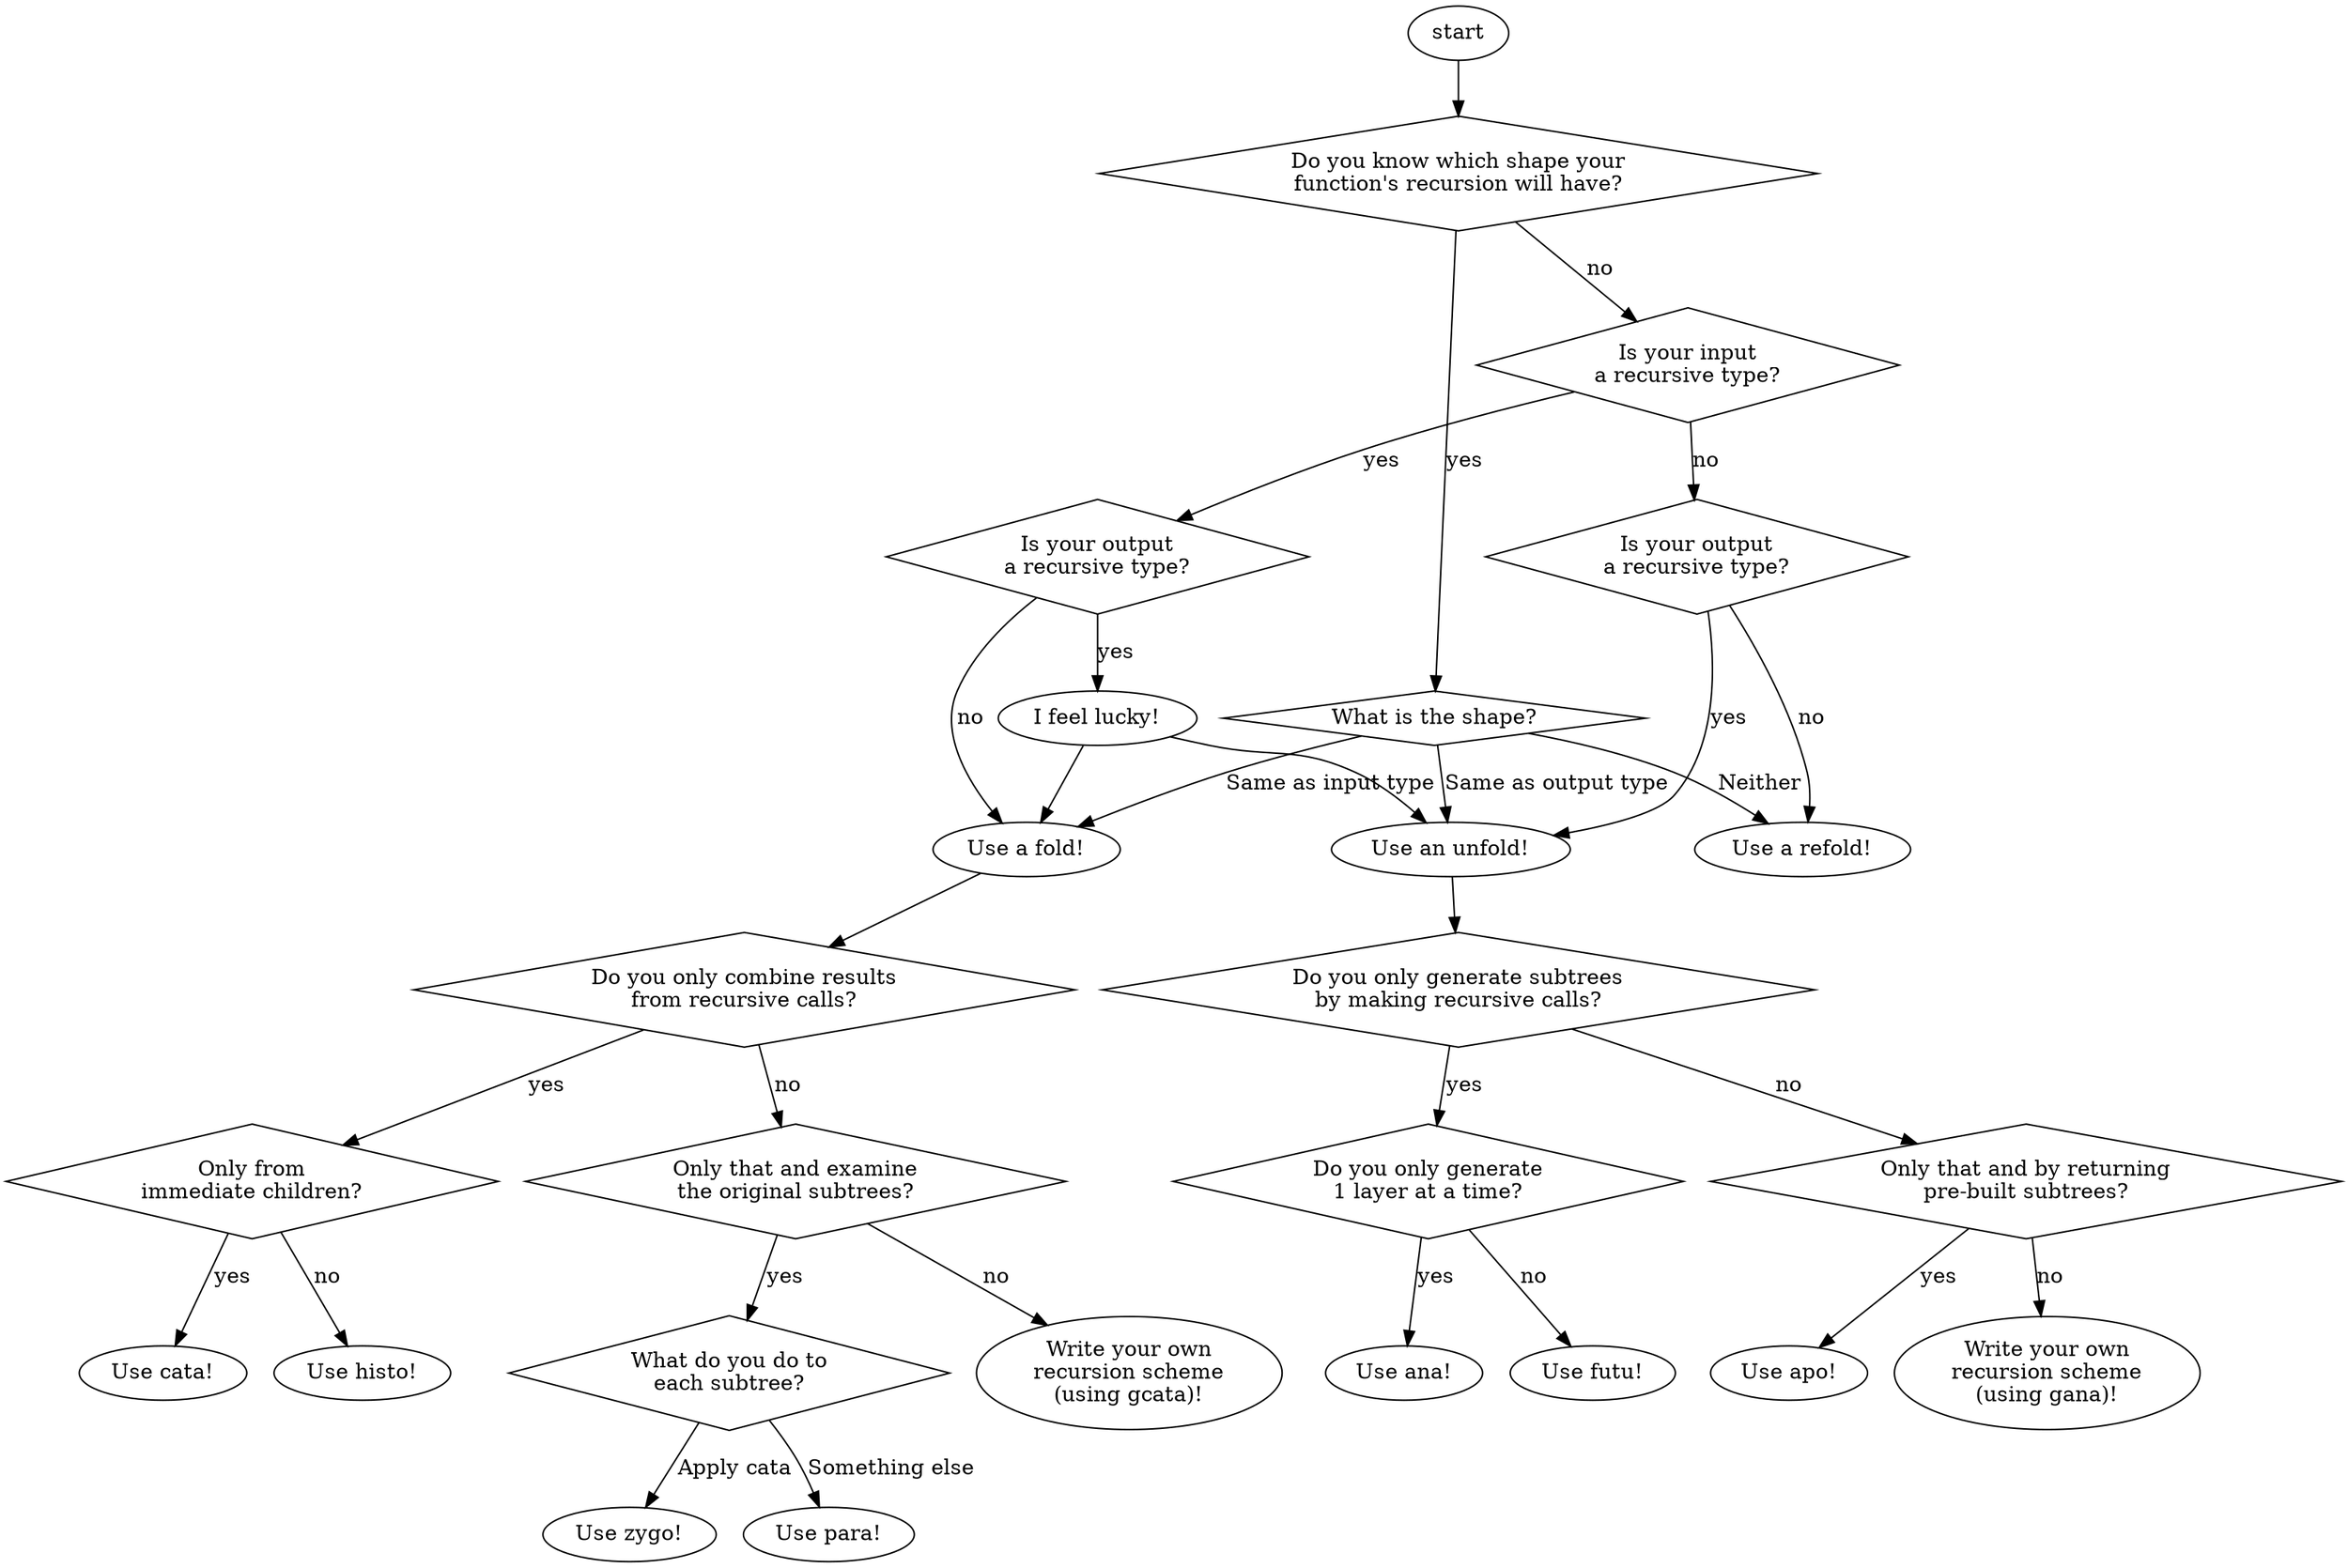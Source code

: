 digraph {
  decision1 [label="Is your input\na recursive type?"];
  decision1_1 [label="Is your output\na recursive type?"];
  decision1_2 [label="Is your output\na recursive type?"];
  choose_either [label="I feel lucky!"];
  start_folds [label="Use a fold!"];
  start_unfolds [label="Use an unfold!"];
  start_refolds [label="Use a refold!"];
  decision0, decision1, decision1_1, decision1_2, expert_decision1, fold1,fold2,fold3,fold4,unfold1,unfold2,unfold3 [shape=diamond];
  fold1 [label="Do you only combine results\nfrom recursive calls?"];
  fold2 [label="Only from\nimmediate children?"];
  fold3 [label="Only that and examine\nthe original subtrees?"];
  fold4 [label="What do you do to\neach subtree?"];
  gcata [label="Write your own\nrecursion scheme\n(using gcata)!"];
  cata [label="Use cata!"];
  histo [label="Use histo!"];
  zygo [label="Use zygo!"];
  para [label="Use para!"];
  unfold1 [label="Do you only generate subtrees\nby making recursive calls?"]
  unfold2 [label="Do you only generate\n1 layer at a time?"]
  unfold3 [label="Only that and by returning\npre-built subtrees?"]
  ana [label="Use ana!"];
  apo [label="Use apo!"];
  futu [label="Use futu!"];
  gana [label="Write your own\nrecursion scheme\n(using gana)!"];
  decision0 [label="Do you know which shape your\nfunction's recursion will have?"];
  expert_decision1 [label="What is the shape?"];

  start -> decision0;
  decision0 -> decision1 [label=no];
  decision0 -> expert_decision1 [label=yes];
  decision1 -> decision1_1 [label=yes];
  decision1 -> decision1_2 [label=no];
  decision1_1 -> choose_either [label=yes];
  decision1_1 -> start_folds [label=no];
  decision1_2 -> start_unfolds [label=yes];
  decision1_2 -> start_refolds [label=no];
  choose_either -> start_folds;
  choose_either -> start_unfolds;

  start_folds -> fold1;
  fold1 -> fold2 [label="yes"]
  fold1 -> fold3 [label="no"]
  fold2 -> cata [label="yes"];
  fold2 -> histo [label="no"];
  fold3 -> fold4 [label="yes"];
  fold3 -> gcata [label="no"];
  fold4 -> zygo [label="Apply cata"];
  fold4 -> para [label="Something else"];

  start_unfolds -> unfold1;
  unfold1 -> unfold2 [label="yes"];
  unfold1 -> unfold3 [label="no"];
  unfold2 -> ana [label="yes"];
  unfold2 -> futu [label="no"];
  unfold3 -> apo [label="yes"];
  unfold3 -> gana [label="no"];

  expert_decision1;
  expert_decision1 -> start_folds [label="Same as input type"];
  expert_decision1 -> start_unfolds [label="Same as output type"];
  expert_decision1 -> start_refolds [label="Neither"];
  decision1_2 -> expert_decision1 [style=invis];
}
